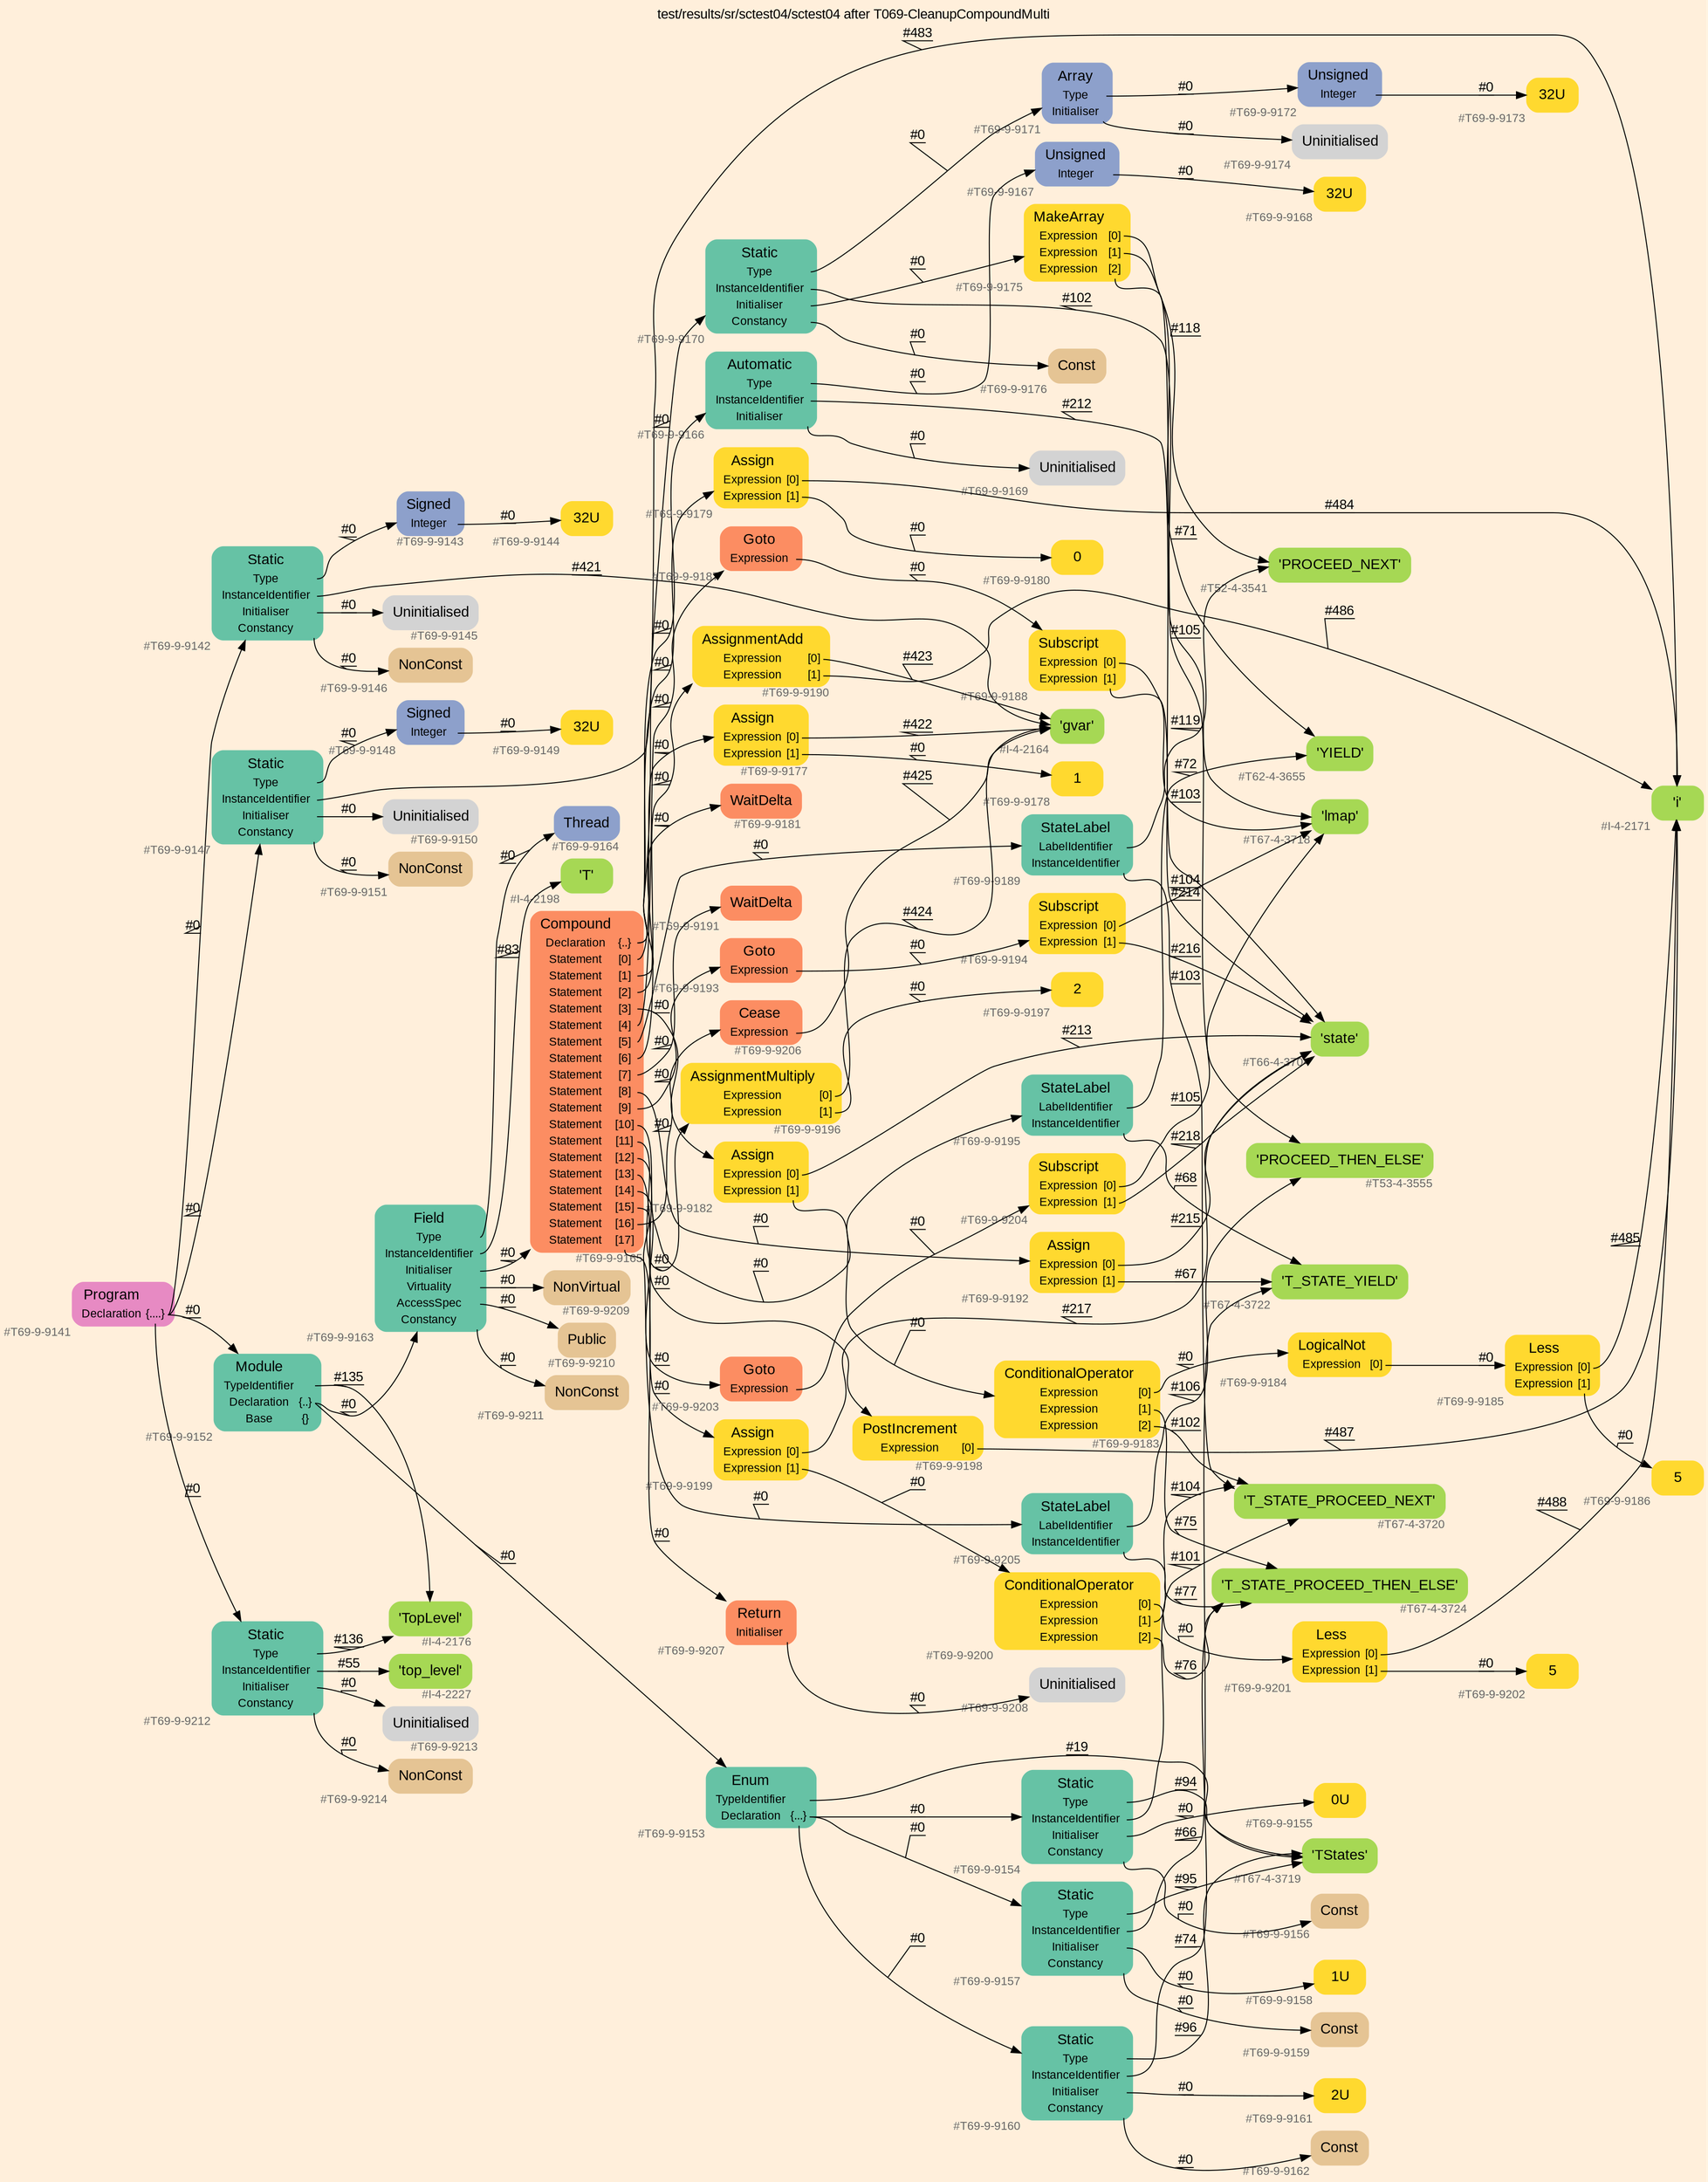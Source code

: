 digraph "test/results/sr/sctest04/sctest04 after T069-CleanupCompoundMulti" {
label = "test/results/sr/sctest04/sctest04 after T069-CleanupCompoundMulti"
labelloc = t
graph [
    rankdir = "LR"
    ranksep = 0.3
    bgcolor = antiquewhite1
    color = black
    fontcolor = black
    fontname = "Arial"
];
node [
    fontname = "Arial"
];
edge [
    fontname = "Arial"
];

// -------------------- node figure --------------------
// -------- block #T69-9-9141 ----------
"#T69-9-9141" [
    fillcolor = "/set28/4"
    xlabel = "#T69-9-9141"
    fontsize = "12"
    fontcolor = grey40
    shape = "plaintext"
    label = <<TABLE BORDER="0" CELLBORDER="0" CELLSPACING="0">
     <TR><TD><FONT COLOR="black" POINT-SIZE="15">Program</FONT></TD></TR>
     <TR><TD><FONT COLOR="black" POINT-SIZE="12">Declaration</FONT></TD><TD PORT="port0"><FONT COLOR="black" POINT-SIZE="12">{....}</FONT></TD></TR>
    </TABLE>>
    style = "rounded,filled"
];

// -------- block #T69-9-9142 ----------
"#T69-9-9142" [
    fillcolor = "/set28/1"
    xlabel = "#T69-9-9142"
    fontsize = "12"
    fontcolor = grey40
    shape = "plaintext"
    label = <<TABLE BORDER="0" CELLBORDER="0" CELLSPACING="0">
     <TR><TD><FONT COLOR="black" POINT-SIZE="15">Static</FONT></TD></TR>
     <TR><TD><FONT COLOR="black" POINT-SIZE="12">Type</FONT></TD><TD PORT="port0"></TD></TR>
     <TR><TD><FONT COLOR="black" POINT-SIZE="12">InstanceIdentifier</FONT></TD><TD PORT="port1"></TD></TR>
     <TR><TD><FONT COLOR="black" POINT-SIZE="12">Initialiser</FONT></TD><TD PORT="port2"></TD></TR>
     <TR><TD><FONT COLOR="black" POINT-SIZE="12">Constancy</FONT></TD><TD PORT="port3"></TD></TR>
    </TABLE>>
    style = "rounded,filled"
];

// -------- block #T69-9-9143 ----------
"#T69-9-9143" [
    fillcolor = "/set28/3"
    xlabel = "#T69-9-9143"
    fontsize = "12"
    fontcolor = grey40
    shape = "plaintext"
    label = <<TABLE BORDER="0" CELLBORDER="0" CELLSPACING="0">
     <TR><TD><FONT COLOR="black" POINT-SIZE="15">Signed</FONT></TD></TR>
     <TR><TD><FONT COLOR="black" POINT-SIZE="12">Integer</FONT></TD><TD PORT="port0"></TD></TR>
    </TABLE>>
    style = "rounded,filled"
];

// -------- block #T69-9-9144 ----------
"#T69-9-9144" [
    fillcolor = "/set28/6"
    xlabel = "#T69-9-9144"
    fontsize = "12"
    fontcolor = grey40
    shape = "plaintext"
    label = <<TABLE BORDER="0" CELLBORDER="0" CELLSPACING="0">
     <TR><TD><FONT COLOR="black" POINT-SIZE="15">32U</FONT></TD></TR>
    </TABLE>>
    style = "rounded,filled"
];

// -------- block #I-4-2164 ----------
"#I-4-2164" [
    fillcolor = "/set28/5"
    xlabel = "#I-4-2164"
    fontsize = "12"
    fontcolor = grey40
    shape = "plaintext"
    label = <<TABLE BORDER="0" CELLBORDER="0" CELLSPACING="0">
     <TR><TD><FONT COLOR="black" POINT-SIZE="15">'gvar'</FONT></TD></TR>
    </TABLE>>
    style = "rounded,filled"
];

// -------- block #T69-9-9145 ----------
"#T69-9-9145" [
    xlabel = "#T69-9-9145"
    fontsize = "12"
    fontcolor = grey40
    shape = "plaintext"
    label = <<TABLE BORDER="0" CELLBORDER="0" CELLSPACING="0">
     <TR><TD><FONT COLOR="black" POINT-SIZE="15">Uninitialised</FONT></TD></TR>
    </TABLE>>
    style = "rounded,filled"
];

// -------- block #T69-9-9146 ----------
"#T69-9-9146" [
    fillcolor = "/set28/7"
    xlabel = "#T69-9-9146"
    fontsize = "12"
    fontcolor = grey40
    shape = "plaintext"
    label = <<TABLE BORDER="0" CELLBORDER="0" CELLSPACING="0">
     <TR><TD><FONT COLOR="black" POINT-SIZE="15">NonConst</FONT></TD></TR>
    </TABLE>>
    style = "rounded,filled"
];

// -------- block #T69-9-9147 ----------
"#T69-9-9147" [
    fillcolor = "/set28/1"
    xlabel = "#T69-9-9147"
    fontsize = "12"
    fontcolor = grey40
    shape = "plaintext"
    label = <<TABLE BORDER="0" CELLBORDER="0" CELLSPACING="0">
     <TR><TD><FONT COLOR="black" POINT-SIZE="15">Static</FONT></TD></TR>
     <TR><TD><FONT COLOR="black" POINT-SIZE="12">Type</FONT></TD><TD PORT="port0"></TD></TR>
     <TR><TD><FONT COLOR="black" POINT-SIZE="12">InstanceIdentifier</FONT></TD><TD PORT="port1"></TD></TR>
     <TR><TD><FONT COLOR="black" POINT-SIZE="12">Initialiser</FONT></TD><TD PORT="port2"></TD></TR>
     <TR><TD><FONT COLOR="black" POINT-SIZE="12">Constancy</FONT></TD><TD PORT="port3"></TD></TR>
    </TABLE>>
    style = "rounded,filled"
];

// -------- block #T69-9-9148 ----------
"#T69-9-9148" [
    fillcolor = "/set28/3"
    xlabel = "#T69-9-9148"
    fontsize = "12"
    fontcolor = grey40
    shape = "plaintext"
    label = <<TABLE BORDER="0" CELLBORDER="0" CELLSPACING="0">
     <TR><TD><FONT COLOR="black" POINT-SIZE="15">Signed</FONT></TD></TR>
     <TR><TD><FONT COLOR="black" POINT-SIZE="12">Integer</FONT></TD><TD PORT="port0"></TD></TR>
    </TABLE>>
    style = "rounded,filled"
];

// -------- block #T69-9-9149 ----------
"#T69-9-9149" [
    fillcolor = "/set28/6"
    xlabel = "#T69-9-9149"
    fontsize = "12"
    fontcolor = grey40
    shape = "plaintext"
    label = <<TABLE BORDER="0" CELLBORDER="0" CELLSPACING="0">
     <TR><TD><FONT COLOR="black" POINT-SIZE="15">32U</FONT></TD></TR>
    </TABLE>>
    style = "rounded,filled"
];

// -------- block #I-4-2171 ----------
"#I-4-2171" [
    fillcolor = "/set28/5"
    xlabel = "#I-4-2171"
    fontsize = "12"
    fontcolor = grey40
    shape = "plaintext"
    label = <<TABLE BORDER="0" CELLBORDER="0" CELLSPACING="0">
     <TR><TD><FONT COLOR="black" POINT-SIZE="15">'i'</FONT></TD></TR>
    </TABLE>>
    style = "rounded,filled"
];

// -------- block #T69-9-9150 ----------
"#T69-9-9150" [
    xlabel = "#T69-9-9150"
    fontsize = "12"
    fontcolor = grey40
    shape = "plaintext"
    label = <<TABLE BORDER="0" CELLBORDER="0" CELLSPACING="0">
     <TR><TD><FONT COLOR="black" POINT-SIZE="15">Uninitialised</FONT></TD></TR>
    </TABLE>>
    style = "rounded,filled"
];

// -------- block #T69-9-9151 ----------
"#T69-9-9151" [
    fillcolor = "/set28/7"
    xlabel = "#T69-9-9151"
    fontsize = "12"
    fontcolor = grey40
    shape = "plaintext"
    label = <<TABLE BORDER="0" CELLBORDER="0" CELLSPACING="0">
     <TR><TD><FONT COLOR="black" POINT-SIZE="15">NonConst</FONT></TD></TR>
    </TABLE>>
    style = "rounded,filled"
];

// -------- block #T69-9-9152 ----------
"#T69-9-9152" [
    fillcolor = "/set28/1"
    xlabel = "#T69-9-9152"
    fontsize = "12"
    fontcolor = grey40
    shape = "plaintext"
    label = <<TABLE BORDER="0" CELLBORDER="0" CELLSPACING="0">
     <TR><TD><FONT COLOR="black" POINT-SIZE="15">Module</FONT></TD></TR>
     <TR><TD><FONT COLOR="black" POINT-SIZE="12">TypeIdentifier</FONT></TD><TD PORT="port0"></TD></TR>
     <TR><TD><FONT COLOR="black" POINT-SIZE="12">Declaration</FONT></TD><TD PORT="port1"><FONT COLOR="black" POINT-SIZE="12">{..}</FONT></TD></TR>
     <TR><TD><FONT COLOR="black" POINT-SIZE="12">Base</FONT></TD><TD PORT="port2"><FONT COLOR="black" POINT-SIZE="12">{}</FONT></TD></TR>
    </TABLE>>
    style = "rounded,filled"
];

// -------- block #I-4-2176 ----------
"#I-4-2176" [
    fillcolor = "/set28/5"
    xlabel = "#I-4-2176"
    fontsize = "12"
    fontcolor = grey40
    shape = "plaintext"
    label = <<TABLE BORDER="0" CELLBORDER="0" CELLSPACING="0">
     <TR><TD><FONT COLOR="black" POINT-SIZE="15">'TopLevel'</FONT></TD></TR>
    </TABLE>>
    style = "rounded,filled"
];

// -------- block #T69-9-9153 ----------
"#T69-9-9153" [
    fillcolor = "/set28/1"
    xlabel = "#T69-9-9153"
    fontsize = "12"
    fontcolor = grey40
    shape = "plaintext"
    label = <<TABLE BORDER="0" CELLBORDER="0" CELLSPACING="0">
     <TR><TD><FONT COLOR="black" POINT-SIZE="15">Enum</FONT></TD></TR>
     <TR><TD><FONT COLOR="black" POINT-SIZE="12">TypeIdentifier</FONT></TD><TD PORT="port0"></TD></TR>
     <TR><TD><FONT COLOR="black" POINT-SIZE="12">Declaration</FONT></TD><TD PORT="port1"><FONT COLOR="black" POINT-SIZE="12">{...}</FONT></TD></TR>
    </TABLE>>
    style = "rounded,filled"
];

// -------- block #T67-4-3719 ----------
"#T67-4-3719" [
    fillcolor = "/set28/5"
    xlabel = "#T67-4-3719"
    fontsize = "12"
    fontcolor = grey40
    shape = "plaintext"
    label = <<TABLE BORDER="0" CELLBORDER="0" CELLSPACING="0">
     <TR><TD><FONT COLOR="black" POINT-SIZE="15">'TStates'</FONT></TD></TR>
    </TABLE>>
    style = "rounded,filled"
];

// -------- block #T69-9-9154 ----------
"#T69-9-9154" [
    fillcolor = "/set28/1"
    xlabel = "#T69-9-9154"
    fontsize = "12"
    fontcolor = grey40
    shape = "plaintext"
    label = <<TABLE BORDER="0" CELLBORDER="0" CELLSPACING="0">
     <TR><TD><FONT COLOR="black" POINT-SIZE="15">Static</FONT></TD></TR>
     <TR><TD><FONT COLOR="black" POINT-SIZE="12">Type</FONT></TD><TD PORT="port0"></TD></TR>
     <TR><TD><FONT COLOR="black" POINT-SIZE="12">InstanceIdentifier</FONT></TD><TD PORT="port1"></TD></TR>
     <TR><TD><FONT COLOR="black" POINT-SIZE="12">Initialiser</FONT></TD><TD PORT="port2"></TD></TR>
     <TR><TD><FONT COLOR="black" POINT-SIZE="12">Constancy</FONT></TD><TD PORT="port3"></TD></TR>
    </TABLE>>
    style = "rounded,filled"
];

// -------- block #T67-4-3720 ----------
"#T67-4-3720" [
    fillcolor = "/set28/5"
    xlabel = "#T67-4-3720"
    fontsize = "12"
    fontcolor = grey40
    shape = "plaintext"
    label = <<TABLE BORDER="0" CELLBORDER="0" CELLSPACING="0">
     <TR><TD><FONT COLOR="black" POINT-SIZE="15">'T_STATE_PROCEED_NEXT'</FONT></TD></TR>
    </TABLE>>
    style = "rounded,filled"
];

// -------- block #T69-9-9155 ----------
"#T69-9-9155" [
    fillcolor = "/set28/6"
    xlabel = "#T69-9-9155"
    fontsize = "12"
    fontcolor = grey40
    shape = "plaintext"
    label = <<TABLE BORDER="0" CELLBORDER="0" CELLSPACING="0">
     <TR><TD><FONT COLOR="black" POINT-SIZE="15">0U</FONT></TD></TR>
    </TABLE>>
    style = "rounded,filled"
];

// -------- block #T69-9-9156 ----------
"#T69-9-9156" [
    fillcolor = "/set28/7"
    xlabel = "#T69-9-9156"
    fontsize = "12"
    fontcolor = grey40
    shape = "plaintext"
    label = <<TABLE BORDER="0" CELLBORDER="0" CELLSPACING="0">
     <TR><TD><FONT COLOR="black" POINT-SIZE="15">Const</FONT></TD></TR>
    </TABLE>>
    style = "rounded,filled"
];

// -------- block #T69-9-9157 ----------
"#T69-9-9157" [
    fillcolor = "/set28/1"
    xlabel = "#T69-9-9157"
    fontsize = "12"
    fontcolor = grey40
    shape = "plaintext"
    label = <<TABLE BORDER="0" CELLBORDER="0" CELLSPACING="0">
     <TR><TD><FONT COLOR="black" POINT-SIZE="15">Static</FONT></TD></TR>
     <TR><TD><FONT COLOR="black" POINT-SIZE="12">Type</FONT></TD><TD PORT="port0"></TD></TR>
     <TR><TD><FONT COLOR="black" POINT-SIZE="12">InstanceIdentifier</FONT></TD><TD PORT="port1"></TD></TR>
     <TR><TD><FONT COLOR="black" POINT-SIZE="12">Initialiser</FONT></TD><TD PORT="port2"></TD></TR>
     <TR><TD><FONT COLOR="black" POINT-SIZE="12">Constancy</FONT></TD><TD PORT="port3"></TD></TR>
    </TABLE>>
    style = "rounded,filled"
];

// -------- block #T67-4-3722 ----------
"#T67-4-3722" [
    fillcolor = "/set28/5"
    xlabel = "#T67-4-3722"
    fontsize = "12"
    fontcolor = grey40
    shape = "plaintext"
    label = <<TABLE BORDER="0" CELLBORDER="0" CELLSPACING="0">
     <TR><TD><FONT COLOR="black" POINT-SIZE="15">'T_STATE_YIELD'</FONT></TD></TR>
    </TABLE>>
    style = "rounded,filled"
];

// -------- block #T69-9-9158 ----------
"#T69-9-9158" [
    fillcolor = "/set28/6"
    xlabel = "#T69-9-9158"
    fontsize = "12"
    fontcolor = grey40
    shape = "plaintext"
    label = <<TABLE BORDER="0" CELLBORDER="0" CELLSPACING="0">
     <TR><TD><FONT COLOR="black" POINT-SIZE="15">1U</FONT></TD></TR>
    </TABLE>>
    style = "rounded,filled"
];

// -------- block #T69-9-9159 ----------
"#T69-9-9159" [
    fillcolor = "/set28/7"
    xlabel = "#T69-9-9159"
    fontsize = "12"
    fontcolor = grey40
    shape = "plaintext"
    label = <<TABLE BORDER="0" CELLBORDER="0" CELLSPACING="0">
     <TR><TD><FONT COLOR="black" POINT-SIZE="15">Const</FONT></TD></TR>
    </TABLE>>
    style = "rounded,filled"
];

// -------- block #T69-9-9160 ----------
"#T69-9-9160" [
    fillcolor = "/set28/1"
    xlabel = "#T69-9-9160"
    fontsize = "12"
    fontcolor = grey40
    shape = "plaintext"
    label = <<TABLE BORDER="0" CELLBORDER="0" CELLSPACING="0">
     <TR><TD><FONT COLOR="black" POINT-SIZE="15">Static</FONT></TD></TR>
     <TR><TD><FONT COLOR="black" POINT-SIZE="12">Type</FONT></TD><TD PORT="port0"></TD></TR>
     <TR><TD><FONT COLOR="black" POINT-SIZE="12">InstanceIdentifier</FONT></TD><TD PORT="port1"></TD></TR>
     <TR><TD><FONT COLOR="black" POINT-SIZE="12">Initialiser</FONT></TD><TD PORT="port2"></TD></TR>
     <TR><TD><FONT COLOR="black" POINT-SIZE="12">Constancy</FONT></TD><TD PORT="port3"></TD></TR>
    </TABLE>>
    style = "rounded,filled"
];

// -------- block #T67-4-3724 ----------
"#T67-4-3724" [
    fillcolor = "/set28/5"
    xlabel = "#T67-4-3724"
    fontsize = "12"
    fontcolor = grey40
    shape = "plaintext"
    label = <<TABLE BORDER="0" CELLBORDER="0" CELLSPACING="0">
     <TR><TD><FONT COLOR="black" POINT-SIZE="15">'T_STATE_PROCEED_THEN_ELSE'</FONT></TD></TR>
    </TABLE>>
    style = "rounded,filled"
];

// -------- block #T69-9-9161 ----------
"#T69-9-9161" [
    fillcolor = "/set28/6"
    xlabel = "#T69-9-9161"
    fontsize = "12"
    fontcolor = grey40
    shape = "plaintext"
    label = <<TABLE BORDER="0" CELLBORDER="0" CELLSPACING="0">
     <TR><TD><FONT COLOR="black" POINT-SIZE="15">2U</FONT></TD></TR>
    </TABLE>>
    style = "rounded,filled"
];

// -------- block #T69-9-9162 ----------
"#T69-9-9162" [
    fillcolor = "/set28/7"
    xlabel = "#T69-9-9162"
    fontsize = "12"
    fontcolor = grey40
    shape = "plaintext"
    label = <<TABLE BORDER="0" CELLBORDER="0" CELLSPACING="0">
     <TR><TD><FONT COLOR="black" POINT-SIZE="15">Const</FONT></TD></TR>
    </TABLE>>
    style = "rounded,filled"
];

// -------- block #T69-9-9163 ----------
"#T69-9-9163" [
    fillcolor = "/set28/1"
    xlabel = "#T69-9-9163"
    fontsize = "12"
    fontcolor = grey40
    shape = "plaintext"
    label = <<TABLE BORDER="0" CELLBORDER="0" CELLSPACING="0">
     <TR><TD><FONT COLOR="black" POINT-SIZE="15">Field</FONT></TD></TR>
     <TR><TD><FONT COLOR="black" POINT-SIZE="12">Type</FONT></TD><TD PORT="port0"></TD></TR>
     <TR><TD><FONT COLOR="black" POINT-SIZE="12">InstanceIdentifier</FONT></TD><TD PORT="port1"></TD></TR>
     <TR><TD><FONT COLOR="black" POINT-SIZE="12">Initialiser</FONT></TD><TD PORT="port2"></TD></TR>
     <TR><TD><FONT COLOR="black" POINT-SIZE="12">Virtuality</FONT></TD><TD PORT="port3"></TD></TR>
     <TR><TD><FONT COLOR="black" POINT-SIZE="12">AccessSpec</FONT></TD><TD PORT="port4"></TD></TR>
     <TR><TD><FONT COLOR="black" POINT-SIZE="12">Constancy</FONT></TD><TD PORT="port5"></TD></TR>
    </TABLE>>
    style = "rounded,filled"
];

// -------- block #T69-9-9164 ----------
"#T69-9-9164" [
    fillcolor = "/set28/3"
    xlabel = "#T69-9-9164"
    fontsize = "12"
    fontcolor = grey40
    shape = "plaintext"
    label = <<TABLE BORDER="0" CELLBORDER="0" CELLSPACING="0">
     <TR><TD><FONT COLOR="black" POINT-SIZE="15">Thread</FONT></TD></TR>
    </TABLE>>
    style = "rounded,filled"
];

// -------- block #I-4-2198 ----------
"#I-4-2198" [
    fillcolor = "/set28/5"
    xlabel = "#I-4-2198"
    fontsize = "12"
    fontcolor = grey40
    shape = "plaintext"
    label = <<TABLE BORDER="0" CELLBORDER="0" CELLSPACING="0">
     <TR><TD><FONT COLOR="black" POINT-SIZE="15">'T'</FONT></TD></TR>
    </TABLE>>
    style = "rounded,filled"
];

// -------- block #T69-9-9165 ----------
"#T69-9-9165" [
    fillcolor = "/set28/2"
    xlabel = "#T69-9-9165"
    fontsize = "12"
    fontcolor = grey40
    shape = "plaintext"
    label = <<TABLE BORDER="0" CELLBORDER="0" CELLSPACING="0">
     <TR><TD><FONT COLOR="black" POINT-SIZE="15">Compound</FONT></TD></TR>
     <TR><TD><FONT COLOR="black" POINT-SIZE="12">Declaration</FONT></TD><TD PORT="port0"><FONT COLOR="black" POINT-SIZE="12">{..}</FONT></TD></TR>
     <TR><TD><FONT COLOR="black" POINT-SIZE="12">Statement</FONT></TD><TD PORT="port1"><FONT COLOR="black" POINT-SIZE="12">[0]</FONT></TD></TR>
     <TR><TD><FONT COLOR="black" POINT-SIZE="12">Statement</FONT></TD><TD PORT="port2"><FONT COLOR="black" POINT-SIZE="12">[1]</FONT></TD></TR>
     <TR><TD><FONT COLOR="black" POINT-SIZE="12">Statement</FONT></TD><TD PORT="port3"><FONT COLOR="black" POINT-SIZE="12">[2]</FONT></TD></TR>
     <TR><TD><FONT COLOR="black" POINT-SIZE="12">Statement</FONT></TD><TD PORT="port4"><FONT COLOR="black" POINT-SIZE="12">[3]</FONT></TD></TR>
     <TR><TD><FONT COLOR="black" POINT-SIZE="12">Statement</FONT></TD><TD PORT="port5"><FONT COLOR="black" POINT-SIZE="12">[4]</FONT></TD></TR>
     <TR><TD><FONT COLOR="black" POINT-SIZE="12">Statement</FONT></TD><TD PORT="port6"><FONT COLOR="black" POINT-SIZE="12">[5]</FONT></TD></TR>
     <TR><TD><FONT COLOR="black" POINT-SIZE="12">Statement</FONT></TD><TD PORT="port7"><FONT COLOR="black" POINT-SIZE="12">[6]</FONT></TD></TR>
     <TR><TD><FONT COLOR="black" POINT-SIZE="12">Statement</FONT></TD><TD PORT="port8"><FONT COLOR="black" POINT-SIZE="12">[7]</FONT></TD></TR>
     <TR><TD><FONT COLOR="black" POINT-SIZE="12">Statement</FONT></TD><TD PORT="port9"><FONT COLOR="black" POINT-SIZE="12">[8]</FONT></TD></TR>
     <TR><TD><FONT COLOR="black" POINT-SIZE="12">Statement</FONT></TD><TD PORT="port10"><FONT COLOR="black" POINT-SIZE="12">[9]</FONT></TD></TR>
     <TR><TD><FONT COLOR="black" POINT-SIZE="12">Statement</FONT></TD><TD PORT="port11"><FONT COLOR="black" POINT-SIZE="12">[10]</FONT></TD></TR>
     <TR><TD><FONT COLOR="black" POINT-SIZE="12">Statement</FONT></TD><TD PORT="port12"><FONT COLOR="black" POINT-SIZE="12">[11]</FONT></TD></TR>
     <TR><TD><FONT COLOR="black" POINT-SIZE="12">Statement</FONT></TD><TD PORT="port13"><FONT COLOR="black" POINT-SIZE="12">[12]</FONT></TD></TR>
     <TR><TD><FONT COLOR="black" POINT-SIZE="12">Statement</FONT></TD><TD PORT="port14"><FONT COLOR="black" POINT-SIZE="12">[13]</FONT></TD></TR>
     <TR><TD><FONT COLOR="black" POINT-SIZE="12">Statement</FONT></TD><TD PORT="port15"><FONT COLOR="black" POINT-SIZE="12">[14]</FONT></TD></TR>
     <TR><TD><FONT COLOR="black" POINT-SIZE="12">Statement</FONT></TD><TD PORT="port16"><FONT COLOR="black" POINT-SIZE="12">[15]</FONT></TD></TR>
     <TR><TD><FONT COLOR="black" POINT-SIZE="12">Statement</FONT></TD><TD PORT="port17"><FONT COLOR="black" POINT-SIZE="12">[16]</FONT></TD></TR>
     <TR><TD><FONT COLOR="black" POINT-SIZE="12">Statement</FONT></TD><TD PORT="port18"><FONT COLOR="black" POINT-SIZE="12">[17]</FONT></TD></TR>
    </TABLE>>
    style = "rounded,filled"
];

// -------- block #T69-9-9166 ----------
"#T69-9-9166" [
    fillcolor = "/set28/1"
    xlabel = "#T69-9-9166"
    fontsize = "12"
    fontcolor = grey40
    shape = "plaintext"
    label = <<TABLE BORDER="0" CELLBORDER="0" CELLSPACING="0">
     <TR><TD><FONT COLOR="black" POINT-SIZE="15">Automatic</FONT></TD></TR>
     <TR><TD><FONT COLOR="black" POINT-SIZE="12">Type</FONT></TD><TD PORT="port0"></TD></TR>
     <TR><TD><FONT COLOR="black" POINT-SIZE="12">InstanceIdentifier</FONT></TD><TD PORT="port1"></TD></TR>
     <TR><TD><FONT COLOR="black" POINT-SIZE="12">Initialiser</FONT></TD><TD PORT="port2"></TD></TR>
    </TABLE>>
    style = "rounded,filled"
];

// -------- block #T69-9-9167 ----------
"#T69-9-9167" [
    fillcolor = "/set28/3"
    xlabel = "#T69-9-9167"
    fontsize = "12"
    fontcolor = grey40
    shape = "plaintext"
    label = <<TABLE BORDER="0" CELLBORDER="0" CELLSPACING="0">
     <TR><TD><FONT COLOR="black" POINT-SIZE="15">Unsigned</FONT></TD></TR>
     <TR><TD><FONT COLOR="black" POINT-SIZE="12">Integer</FONT></TD><TD PORT="port0"></TD></TR>
    </TABLE>>
    style = "rounded,filled"
];

// -------- block #T69-9-9168 ----------
"#T69-9-9168" [
    fillcolor = "/set28/6"
    xlabel = "#T69-9-9168"
    fontsize = "12"
    fontcolor = grey40
    shape = "plaintext"
    label = <<TABLE BORDER="0" CELLBORDER="0" CELLSPACING="0">
     <TR><TD><FONT COLOR="black" POINT-SIZE="15">32U</FONT></TD></TR>
    </TABLE>>
    style = "rounded,filled"
];

// -------- block #T66-4-3704 ----------
"#T66-4-3704" [
    fillcolor = "/set28/5"
    xlabel = "#T66-4-3704"
    fontsize = "12"
    fontcolor = grey40
    shape = "plaintext"
    label = <<TABLE BORDER="0" CELLBORDER="0" CELLSPACING="0">
     <TR><TD><FONT COLOR="black" POINT-SIZE="15">'state'</FONT></TD></TR>
    </TABLE>>
    style = "rounded,filled"
];

// -------- block #T69-9-9169 ----------
"#T69-9-9169" [
    xlabel = "#T69-9-9169"
    fontsize = "12"
    fontcolor = grey40
    shape = "plaintext"
    label = <<TABLE BORDER="0" CELLBORDER="0" CELLSPACING="0">
     <TR><TD><FONT COLOR="black" POINT-SIZE="15">Uninitialised</FONT></TD></TR>
    </TABLE>>
    style = "rounded,filled"
];

// -------- block #T69-9-9170 ----------
"#T69-9-9170" [
    fillcolor = "/set28/1"
    xlabel = "#T69-9-9170"
    fontsize = "12"
    fontcolor = grey40
    shape = "plaintext"
    label = <<TABLE BORDER="0" CELLBORDER="0" CELLSPACING="0">
     <TR><TD><FONT COLOR="black" POINT-SIZE="15">Static</FONT></TD></TR>
     <TR><TD><FONT COLOR="black" POINT-SIZE="12">Type</FONT></TD><TD PORT="port0"></TD></TR>
     <TR><TD><FONT COLOR="black" POINT-SIZE="12">InstanceIdentifier</FONT></TD><TD PORT="port1"></TD></TR>
     <TR><TD><FONT COLOR="black" POINT-SIZE="12">Initialiser</FONT></TD><TD PORT="port2"></TD></TR>
     <TR><TD><FONT COLOR="black" POINT-SIZE="12">Constancy</FONT></TD><TD PORT="port3"></TD></TR>
    </TABLE>>
    style = "rounded,filled"
];

// -------- block #T69-9-9171 ----------
"#T69-9-9171" [
    fillcolor = "/set28/3"
    xlabel = "#T69-9-9171"
    fontsize = "12"
    fontcolor = grey40
    shape = "plaintext"
    label = <<TABLE BORDER="0" CELLBORDER="0" CELLSPACING="0">
     <TR><TD><FONT COLOR="black" POINT-SIZE="15">Array</FONT></TD></TR>
     <TR><TD><FONT COLOR="black" POINT-SIZE="12">Type</FONT></TD><TD PORT="port0"></TD></TR>
     <TR><TD><FONT COLOR="black" POINT-SIZE="12">Initialiser</FONT></TD><TD PORT="port1"></TD></TR>
    </TABLE>>
    style = "rounded,filled"
];

// -------- block #T69-9-9172 ----------
"#T69-9-9172" [
    fillcolor = "/set28/3"
    xlabel = "#T69-9-9172"
    fontsize = "12"
    fontcolor = grey40
    shape = "plaintext"
    label = <<TABLE BORDER="0" CELLBORDER="0" CELLSPACING="0">
     <TR><TD><FONT COLOR="black" POINT-SIZE="15">Unsigned</FONT></TD></TR>
     <TR><TD><FONT COLOR="black" POINT-SIZE="12">Integer</FONT></TD><TD PORT="port0"></TD></TR>
    </TABLE>>
    style = "rounded,filled"
];

// -------- block #T69-9-9173 ----------
"#T69-9-9173" [
    fillcolor = "/set28/6"
    xlabel = "#T69-9-9173"
    fontsize = "12"
    fontcolor = grey40
    shape = "plaintext"
    label = <<TABLE BORDER="0" CELLBORDER="0" CELLSPACING="0">
     <TR><TD><FONT COLOR="black" POINT-SIZE="15">32U</FONT></TD></TR>
    </TABLE>>
    style = "rounded,filled"
];

// -------- block #T69-9-9174 ----------
"#T69-9-9174" [
    xlabel = "#T69-9-9174"
    fontsize = "12"
    fontcolor = grey40
    shape = "plaintext"
    label = <<TABLE BORDER="0" CELLBORDER="0" CELLSPACING="0">
     <TR><TD><FONT COLOR="black" POINT-SIZE="15">Uninitialised</FONT></TD></TR>
    </TABLE>>
    style = "rounded,filled"
];

// -------- block #T67-4-3718 ----------
"#T67-4-3718" [
    fillcolor = "/set28/5"
    xlabel = "#T67-4-3718"
    fontsize = "12"
    fontcolor = grey40
    shape = "plaintext"
    label = <<TABLE BORDER="0" CELLBORDER="0" CELLSPACING="0">
     <TR><TD><FONT COLOR="black" POINT-SIZE="15">'lmap'</FONT></TD></TR>
    </TABLE>>
    style = "rounded,filled"
];

// -------- block #T69-9-9175 ----------
"#T69-9-9175" [
    fillcolor = "/set28/6"
    xlabel = "#T69-9-9175"
    fontsize = "12"
    fontcolor = grey40
    shape = "plaintext"
    label = <<TABLE BORDER="0" CELLBORDER="0" CELLSPACING="0">
     <TR><TD><FONT COLOR="black" POINT-SIZE="15">MakeArray</FONT></TD></TR>
     <TR><TD><FONT COLOR="black" POINT-SIZE="12">Expression</FONT></TD><TD PORT="port0"><FONT COLOR="black" POINT-SIZE="12">[0]</FONT></TD></TR>
     <TR><TD><FONT COLOR="black" POINT-SIZE="12">Expression</FONT></TD><TD PORT="port1"><FONT COLOR="black" POINT-SIZE="12">[1]</FONT></TD></TR>
     <TR><TD><FONT COLOR="black" POINT-SIZE="12">Expression</FONT></TD><TD PORT="port2"><FONT COLOR="black" POINT-SIZE="12">[2]</FONT></TD></TR>
    </TABLE>>
    style = "rounded,filled"
];

// -------- block #T52-4-3541 ----------
"#T52-4-3541" [
    fillcolor = "/set28/5"
    xlabel = "#T52-4-3541"
    fontsize = "12"
    fontcolor = grey40
    shape = "plaintext"
    label = <<TABLE BORDER="0" CELLBORDER="0" CELLSPACING="0">
     <TR><TD><FONT COLOR="black" POINT-SIZE="15">'PROCEED_NEXT'</FONT></TD></TR>
    </TABLE>>
    style = "rounded,filled"
];

// -------- block #T62-4-3655 ----------
"#T62-4-3655" [
    fillcolor = "/set28/5"
    xlabel = "#T62-4-3655"
    fontsize = "12"
    fontcolor = grey40
    shape = "plaintext"
    label = <<TABLE BORDER="0" CELLBORDER="0" CELLSPACING="0">
     <TR><TD><FONT COLOR="black" POINT-SIZE="15">'YIELD'</FONT></TD></TR>
    </TABLE>>
    style = "rounded,filled"
];

// -------- block #T53-4-3555 ----------
"#T53-4-3555" [
    fillcolor = "/set28/5"
    xlabel = "#T53-4-3555"
    fontsize = "12"
    fontcolor = grey40
    shape = "plaintext"
    label = <<TABLE BORDER="0" CELLBORDER="0" CELLSPACING="0">
     <TR><TD><FONT COLOR="black" POINT-SIZE="15">'PROCEED_THEN_ELSE'</FONT></TD></TR>
    </TABLE>>
    style = "rounded,filled"
];

// -------- block #T69-9-9176 ----------
"#T69-9-9176" [
    fillcolor = "/set28/7"
    xlabel = "#T69-9-9176"
    fontsize = "12"
    fontcolor = grey40
    shape = "plaintext"
    label = <<TABLE BORDER="0" CELLBORDER="0" CELLSPACING="0">
     <TR><TD><FONT COLOR="black" POINT-SIZE="15">Const</FONT></TD></TR>
    </TABLE>>
    style = "rounded,filled"
];

// -------- block #T69-9-9177 ----------
"#T69-9-9177" [
    fillcolor = "/set28/6"
    xlabel = "#T69-9-9177"
    fontsize = "12"
    fontcolor = grey40
    shape = "plaintext"
    label = <<TABLE BORDER="0" CELLBORDER="0" CELLSPACING="0">
     <TR><TD><FONT COLOR="black" POINT-SIZE="15">Assign</FONT></TD></TR>
     <TR><TD><FONT COLOR="black" POINT-SIZE="12">Expression</FONT></TD><TD PORT="port0"><FONT COLOR="black" POINT-SIZE="12">[0]</FONT></TD></TR>
     <TR><TD><FONT COLOR="black" POINT-SIZE="12">Expression</FONT></TD><TD PORT="port1"><FONT COLOR="black" POINT-SIZE="12">[1]</FONT></TD></TR>
    </TABLE>>
    style = "rounded,filled"
];

// -------- block #T69-9-9178 ----------
"#T69-9-9178" [
    fillcolor = "/set28/6"
    xlabel = "#T69-9-9178"
    fontsize = "12"
    fontcolor = grey40
    shape = "plaintext"
    label = <<TABLE BORDER="0" CELLBORDER="0" CELLSPACING="0">
     <TR><TD><FONT COLOR="black" POINT-SIZE="15">1</FONT></TD></TR>
    </TABLE>>
    style = "rounded,filled"
];

// -------- block #T69-9-9179 ----------
"#T69-9-9179" [
    fillcolor = "/set28/6"
    xlabel = "#T69-9-9179"
    fontsize = "12"
    fontcolor = grey40
    shape = "plaintext"
    label = <<TABLE BORDER="0" CELLBORDER="0" CELLSPACING="0">
     <TR><TD><FONT COLOR="black" POINT-SIZE="15">Assign</FONT></TD></TR>
     <TR><TD><FONT COLOR="black" POINT-SIZE="12">Expression</FONT></TD><TD PORT="port0"><FONT COLOR="black" POINT-SIZE="12">[0]</FONT></TD></TR>
     <TR><TD><FONT COLOR="black" POINT-SIZE="12">Expression</FONT></TD><TD PORT="port1"><FONT COLOR="black" POINT-SIZE="12">[1]</FONT></TD></TR>
    </TABLE>>
    style = "rounded,filled"
];

// -------- block #T69-9-9180 ----------
"#T69-9-9180" [
    fillcolor = "/set28/6"
    xlabel = "#T69-9-9180"
    fontsize = "12"
    fontcolor = grey40
    shape = "plaintext"
    label = <<TABLE BORDER="0" CELLBORDER="0" CELLSPACING="0">
     <TR><TD><FONT COLOR="black" POINT-SIZE="15">0</FONT></TD></TR>
    </TABLE>>
    style = "rounded,filled"
];

// -------- block #T69-9-9181 ----------
"#T69-9-9181" [
    fillcolor = "/set28/2"
    xlabel = "#T69-9-9181"
    fontsize = "12"
    fontcolor = grey40
    shape = "plaintext"
    label = <<TABLE BORDER="0" CELLBORDER="0" CELLSPACING="0">
     <TR><TD><FONT COLOR="black" POINT-SIZE="15">WaitDelta</FONT></TD></TR>
    </TABLE>>
    style = "rounded,filled"
];

// -------- block #T69-9-9182 ----------
"#T69-9-9182" [
    fillcolor = "/set28/6"
    xlabel = "#T69-9-9182"
    fontsize = "12"
    fontcolor = grey40
    shape = "plaintext"
    label = <<TABLE BORDER="0" CELLBORDER="0" CELLSPACING="0">
     <TR><TD><FONT COLOR="black" POINT-SIZE="15">Assign</FONT></TD></TR>
     <TR><TD><FONT COLOR="black" POINT-SIZE="12">Expression</FONT></TD><TD PORT="port0"><FONT COLOR="black" POINT-SIZE="12">[0]</FONT></TD></TR>
     <TR><TD><FONT COLOR="black" POINT-SIZE="12">Expression</FONT></TD><TD PORT="port1"><FONT COLOR="black" POINT-SIZE="12">[1]</FONT></TD></TR>
    </TABLE>>
    style = "rounded,filled"
];

// -------- block #T69-9-9183 ----------
"#T69-9-9183" [
    fillcolor = "/set28/6"
    xlabel = "#T69-9-9183"
    fontsize = "12"
    fontcolor = grey40
    shape = "plaintext"
    label = <<TABLE BORDER="0" CELLBORDER="0" CELLSPACING="0">
     <TR><TD><FONT COLOR="black" POINT-SIZE="15">ConditionalOperator</FONT></TD></TR>
     <TR><TD><FONT COLOR="black" POINT-SIZE="12">Expression</FONT></TD><TD PORT="port0"><FONT COLOR="black" POINT-SIZE="12">[0]</FONT></TD></TR>
     <TR><TD><FONT COLOR="black" POINT-SIZE="12">Expression</FONT></TD><TD PORT="port1"><FONT COLOR="black" POINT-SIZE="12">[1]</FONT></TD></TR>
     <TR><TD><FONT COLOR="black" POINT-SIZE="12">Expression</FONT></TD><TD PORT="port2"><FONT COLOR="black" POINT-SIZE="12">[2]</FONT></TD></TR>
    </TABLE>>
    style = "rounded,filled"
];

// -------- block #T69-9-9184 ----------
"#T69-9-9184" [
    fillcolor = "/set28/6"
    xlabel = "#T69-9-9184"
    fontsize = "12"
    fontcolor = grey40
    shape = "plaintext"
    label = <<TABLE BORDER="0" CELLBORDER="0" CELLSPACING="0">
     <TR><TD><FONT COLOR="black" POINT-SIZE="15">LogicalNot</FONT></TD></TR>
     <TR><TD><FONT COLOR="black" POINT-SIZE="12">Expression</FONT></TD><TD PORT="port0"><FONT COLOR="black" POINT-SIZE="12">[0]</FONT></TD></TR>
    </TABLE>>
    style = "rounded,filled"
];

// -------- block #T69-9-9185 ----------
"#T69-9-9185" [
    fillcolor = "/set28/6"
    xlabel = "#T69-9-9185"
    fontsize = "12"
    fontcolor = grey40
    shape = "plaintext"
    label = <<TABLE BORDER="0" CELLBORDER="0" CELLSPACING="0">
     <TR><TD><FONT COLOR="black" POINT-SIZE="15">Less</FONT></TD></TR>
     <TR><TD><FONT COLOR="black" POINT-SIZE="12">Expression</FONT></TD><TD PORT="port0"><FONT COLOR="black" POINT-SIZE="12">[0]</FONT></TD></TR>
     <TR><TD><FONT COLOR="black" POINT-SIZE="12">Expression</FONT></TD><TD PORT="port1"><FONT COLOR="black" POINT-SIZE="12">[1]</FONT></TD></TR>
    </TABLE>>
    style = "rounded,filled"
];

// -------- block #T69-9-9186 ----------
"#T69-9-9186" [
    fillcolor = "/set28/6"
    xlabel = "#T69-9-9186"
    fontsize = "12"
    fontcolor = grey40
    shape = "plaintext"
    label = <<TABLE BORDER="0" CELLBORDER="0" CELLSPACING="0">
     <TR><TD><FONT COLOR="black" POINT-SIZE="15">5</FONT></TD></TR>
    </TABLE>>
    style = "rounded,filled"
];

// -------- block #T69-9-9187 ----------
"#T69-9-9187" [
    fillcolor = "/set28/2"
    xlabel = "#T69-9-9187"
    fontsize = "12"
    fontcolor = grey40
    shape = "plaintext"
    label = <<TABLE BORDER="0" CELLBORDER="0" CELLSPACING="0">
     <TR><TD><FONT COLOR="black" POINT-SIZE="15">Goto</FONT></TD></TR>
     <TR><TD><FONT COLOR="black" POINT-SIZE="12">Expression</FONT></TD><TD PORT="port0"></TD></TR>
    </TABLE>>
    style = "rounded,filled"
];

// -------- block #T69-9-9188 ----------
"#T69-9-9188" [
    fillcolor = "/set28/6"
    xlabel = "#T69-9-9188"
    fontsize = "12"
    fontcolor = grey40
    shape = "plaintext"
    label = <<TABLE BORDER="0" CELLBORDER="0" CELLSPACING="0">
     <TR><TD><FONT COLOR="black" POINT-SIZE="15">Subscript</FONT></TD></TR>
     <TR><TD><FONT COLOR="black" POINT-SIZE="12">Expression</FONT></TD><TD PORT="port0"><FONT COLOR="black" POINT-SIZE="12">[0]</FONT></TD></TR>
     <TR><TD><FONT COLOR="black" POINT-SIZE="12">Expression</FONT></TD><TD PORT="port1"><FONT COLOR="black" POINT-SIZE="12">[1]</FONT></TD></TR>
    </TABLE>>
    style = "rounded,filled"
];

// -------- block #T69-9-9189 ----------
"#T69-9-9189" [
    fillcolor = "/set28/1"
    xlabel = "#T69-9-9189"
    fontsize = "12"
    fontcolor = grey40
    shape = "plaintext"
    label = <<TABLE BORDER="0" CELLBORDER="0" CELLSPACING="0">
     <TR><TD><FONT COLOR="black" POINT-SIZE="15">StateLabel</FONT></TD></TR>
     <TR><TD><FONT COLOR="black" POINT-SIZE="12">LabelIdentifier</FONT></TD><TD PORT="port0"></TD></TR>
     <TR><TD><FONT COLOR="black" POINT-SIZE="12">InstanceIdentifier</FONT></TD><TD PORT="port1"></TD></TR>
    </TABLE>>
    style = "rounded,filled"
];

// -------- block #T69-9-9190 ----------
"#T69-9-9190" [
    fillcolor = "/set28/6"
    xlabel = "#T69-9-9190"
    fontsize = "12"
    fontcolor = grey40
    shape = "plaintext"
    label = <<TABLE BORDER="0" CELLBORDER="0" CELLSPACING="0">
     <TR><TD><FONT COLOR="black" POINT-SIZE="15">AssignmentAdd</FONT></TD></TR>
     <TR><TD><FONT COLOR="black" POINT-SIZE="12">Expression</FONT></TD><TD PORT="port0"><FONT COLOR="black" POINT-SIZE="12">[0]</FONT></TD></TR>
     <TR><TD><FONT COLOR="black" POINT-SIZE="12">Expression</FONT></TD><TD PORT="port1"><FONT COLOR="black" POINT-SIZE="12">[1]</FONT></TD></TR>
    </TABLE>>
    style = "rounded,filled"
];

// -------- block #T69-9-9191 ----------
"#T69-9-9191" [
    fillcolor = "/set28/2"
    xlabel = "#T69-9-9191"
    fontsize = "12"
    fontcolor = grey40
    shape = "plaintext"
    label = <<TABLE BORDER="0" CELLBORDER="0" CELLSPACING="0">
     <TR><TD><FONT COLOR="black" POINT-SIZE="15">WaitDelta</FONT></TD></TR>
    </TABLE>>
    style = "rounded,filled"
];

// -------- block #T69-9-9192 ----------
"#T69-9-9192" [
    fillcolor = "/set28/6"
    xlabel = "#T69-9-9192"
    fontsize = "12"
    fontcolor = grey40
    shape = "plaintext"
    label = <<TABLE BORDER="0" CELLBORDER="0" CELLSPACING="0">
     <TR><TD><FONT COLOR="black" POINT-SIZE="15">Assign</FONT></TD></TR>
     <TR><TD><FONT COLOR="black" POINT-SIZE="12">Expression</FONT></TD><TD PORT="port0"><FONT COLOR="black" POINT-SIZE="12">[0]</FONT></TD></TR>
     <TR><TD><FONT COLOR="black" POINT-SIZE="12">Expression</FONT></TD><TD PORT="port1"><FONT COLOR="black" POINT-SIZE="12">[1]</FONT></TD></TR>
    </TABLE>>
    style = "rounded,filled"
];

// -------- block #T69-9-9193 ----------
"#T69-9-9193" [
    fillcolor = "/set28/2"
    xlabel = "#T69-9-9193"
    fontsize = "12"
    fontcolor = grey40
    shape = "plaintext"
    label = <<TABLE BORDER="0" CELLBORDER="0" CELLSPACING="0">
     <TR><TD><FONT COLOR="black" POINT-SIZE="15">Goto</FONT></TD></TR>
     <TR><TD><FONT COLOR="black" POINT-SIZE="12">Expression</FONT></TD><TD PORT="port0"></TD></TR>
    </TABLE>>
    style = "rounded,filled"
];

// -------- block #T69-9-9194 ----------
"#T69-9-9194" [
    fillcolor = "/set28/6"
    xlabel = "#T69-9-9194"
    fontsize = "12"
    fontcolor = grey40
    shape = "plaintext"
    label = <<TABLE BORDER="0" CELLBORDER="0" CELLSPACING="0">
     <TR><TD><FONT COLOR="black" POINT-SIZE="15">Subscript</FONT></TD></TR>
     <TR><TD><FONT COLOR="black" POINT-SIZE="12">Expression</FONT></TD><TD PORT="port0"><FONT COLOR="black" POINT-SIZE="12">[0]</FONT></TD></TR>
     <TR><TD><FONT COLOR="black" POINT-SIZE="12">Expression</FONT></TD><TD PORT="port1"><FONT COLOR="black" POINT-SIZE="12">[1]</FONT></TD></TR>
    </TABLE>>
    style = "rounded,filled"
];

// -------- block #T69-9-9195 ----------
"#T69-9-9195" [
    fillcolor = "/set28/1"
    xlabel = "#T69-9-9195"
    fontsize = "12"
    fontcolor = grey40
    shape = "plaintext"
    label = <<TABLE BORDER="0" CELLBORDER="0" CELLSPACING="0">
     <TR><TD><FONT COLOR="black" POINT-SIZE="15">StateLabel</FONT></TD></TR>
     <TR><TD><FONT COLOR="black" POINT-SIZE="12">LabelIdentifier</FONT></TD><TD PORT="port0"></TD></TR>
     <TR><TD><FONT COLOR="black" POINT-SIZE="12">InstanceIdentifier</FONT></TD><TD PORT="port1"></TD></TR>
    </TABLE>>
    style = "rounded,filled"
];

// -------- block #T69-9-9196 ----------
"#T69-9-9196" [
    fillcolor = "/set28/6"
    xlabel = "#T69-9-9196"
    fontsize = "12"
    fontcolor = grey40
    shape = "plaintext"
    label = <<TABLE BORDER="0" CELLBORDER="0" CELLSPACING="0">
     <TR><TD><FONT COLOR="black" POINT-SIZE="15">AssignmentMultiply</FONT></TD></TR>
     <TR><TD><FONT COLOR="black" POINT-SIZE="12">Expression</FONT></TD><TD PORT="port0"><FONT COLOR="black" POINT-SIZE="12">[0]</FONT></TD></TR>
     <TR><TD><FONT COLOR="black" POINT-SIZE="12">Expression</FONT></TD><TD PORT="port1"><FONT COLOR="black" POINT-SIZE="12">[1]</FONT></TD></TR>
    </TABLE>>
    style = "rounded,filled"
];

// -------- block #T69-9-9197 ----------
"#T69-9-9197" [
    fillcolor = "/set28/6"
    xlabel = "#T69-9-9197"
    fontsize = "12"
    fontcolor = grey40
    shape = "plaintext"
    label = <<TABLE BORDER="0" CELLBORDER="0" CELLSPACING="0">
     <TR><TD><FONT COLOR="black" POINT-SIZE="15">2</FONT></TD></TR>
    </TABLE>>
    style = "rounded,filled"
];

// -------- block #T69-9-9198 ----------
"#T69-9-9198" [
    fillcolor = "/set28/6"
    xlabel = "#T69-9-9198"
    fontsize = "12"
    fontcolor = grey40
    shape = "plaintext"
    label = <<TABLE BORDER="0" CELLBORDER="0" CELLSPACING="0">
     <TR><TD><FONT COLOR="black" POINT-SIZE="15">PostIncrement</FONT></TD></TR>
     <TR><TD><FONT COLOR="black" POINT-SIZE="12">Expression</FONT></TD><TD PORT="port0"><FONT COLOR="black" POINT-SIZE="12">[0]</FONT></TD></TR>
    </TABLE>>
    style = "rounded,filled"
];

// -------- block #T69-9-9199 ----------
"#T69-9-9199" [
    fillcolor = "/set28/6"
    xlabel = "#T69-9-9199"
    fontsize = "12"
    fontcolor = grey40
    shape = "plaintext"
    label = <<TABLE BORDER="0" CELLBORDER="0" CELLSPACING="0">
     <TR><TD><FONT COLOR="black" POINT-SIZE="15">Assign</FONT></TD></TR>
     <TR><TD><FONT COLOR="black" POINT-SIZE="12">Expression</FONT></TD><TD PORT="port0"><FONT COLOR="black" POINT-SIZE="12">[0]</FONT></TD></TR>
     <TR><TD><FONT COLOR="black" POINT-SIZE="12">Expression</FONT></TD><TD PORT="port1"><FONT COLOR="black" POINT-SIZE="12">[1]</FONT></TD></TR>
    </TABLE>>
    style = "rounded,filled"
];

// -------- block #T69-9-9200 ----------
"#T69-9-9200" [
    fillcolor = "/set28/6"
    xlabel = "#T69-9-9200"
    fontsize = "12"
    fontcolor = grey40
    shape = "plaintext"
    label = <<TABLE BORDER="0" CELLBORDER="0" CELLSPACING="0">
     <TR><TD><FONT COLOR="black" POINT-SIZE="15">ConditionalOperator</FONT></TD></TR>
     <TR><TD><FONT COLOR="black" POINT-SIZE="12">Expression</FONT></TD><TD PORT="port0"><FONT COLOR="black" POINT-SIZE="12">[0]</FONT></TD></TR>
     <TR><TD><FONT COLOR="black" POINT-SIZE="12">Expression</FONT></TD><TD PORT="port1"><FONT COLOR="black" POINT-SIZE="12">[1]</FONT></TD></TR>
     <TR><TD><FONT COLOR="black" POINT-SIZE="12">Expression</FONT></TD><TD PORT="port2"><FONT COLOR="black" POINT-SIZE="12">[2]</FONT></TD></TR>
    </TABLE>>
    style = "rounded,filled"
];

// -------- block #T69-9-9201 ----------
"#T69-9-9201" [
    fillcolor = "/set28/6"
    xlabel = "#T69-9-9201"
    fontsize = "12"
    fontcolor = grey40
    shape = "plaintext"
    label = <<TABLE BORDER="0" CELLBORDER="0" CELLSPACING="0">
     <TR><TD><FONT COLOR="black" POINT-SIZE="15">Less</FONT></TD></TR>
     <TR><TD><FONT COLOR="black" POINT-SIZE="12">Expression</FONT></TD><TD PORT="port0"><FONT COLOR="black" POINT-SIZE="12">[0]</FONT></TD></TR>
     <TR><TD><FONT COLOR="black" POINT-SIZE="12">Expression</FONT></TD><TD PORT="port1"><FONT COLOR="black" POINT-SIZE="12">[1]</FONT></TD></TR>
    </TABLE>>
    style = "rounded,filled"
];

// -------- block #T69-9-9202 ----------
"#T69-9-9202" [
    fillcolor = "/set28/6"
    xlabel = "#T69-9-9202"
    fontsize = "12"
    fontcolor = grey40
    shape = "plaintext"
    label = <<TABLE BORDER="0" CELLBORDER="0" CELLSPACING="0">
     <TR><TD><FONT COLOR="black" POINT-SIZE="15">5</FONT></TD></TR>
    </TABLE>>
    style = "rounded,filled"
];

// -------- block #T69-9-9203 ----------
"#T69-9-9203" [
    fillcolor = "/set28/2"
    xlabel = "#T69-9-9203"
    fontsize = "12"
    fontcolor = grey40
    shape = "plaintext"
    label = <<TABLE BORDER="0" CELLBORDER="0" CELLSPACING="0">
     <TR><TD><FONT COLOR="black" POINT-SIZE="15">Goto</FONT></TD></TR>
     <TR><TD><FONT COLOR="black" POINT-SIZE="12">Expression</FONT></TD><TD PORT="port0"></TD></TR>
    </TABLE>>
    style = "rounded,filled"
];

// -------- block #T69-9-9204 ----------
"#T69-9-9204" [
    fillcolor = "/set28/6"
    xlabel = "#T69-9-9204"
    fontsize = "12"
    fontcolor = grey40
    shape = "plaintext"
    label = <<TABLE BORDER="0" CELLBORDER="0" CELLSPACING="0">
     <TR><TD><FONT COLOR="black" POINT-SIZE="15">Subscript</FONT></TD></TR>
     <TR><TD><FONT COLOR="black" POINT-SIZE="12">Expression</FONT></TD><TD PORT="port0"><FONT COLOR="black" POINT-SIZE="12">[0]</FONT></TD></TR>
     <TR><TD><FONT COLOR="black" POINT-SIZE="12">Expression</FONT></TD><TD PORT="port1"><FONT COLOR="black" POINT-SIZE="12">[1]</FONT></TD></TR>
    </TABLE>>
    style = "rounded,filled"
];

// -------- block #T69-9-9205 ----------
"#T69-9-9205" [
    fillcolor = "/set28/1"
    xlabel = "#T69-9-9205"
    fontsize = "12"
    fontcolor = grey40
    shape = "plaintext"
    label = <<TABLE BORDER="0" CELLBORDER="0" CELLSPACING="0">
     <TR><TD><FONT COLOR="black" POINT-SIZE="15">StateLabel</FONT></TD></TR>
     <TR><TD><FONT COLOR="black" POINT-SIZE="12">LabelIdentifier</FONT></TD><TD PORT="port0"></TD></TR>
     <TR><TD><FONT COLOR="black" POINT-SIZE="12">InstanceIdentifier</FONT></TD><TD PORT="port1"></TD></TR>
    </TABLE>>
    style = "rounded,filled"
];

// -------- block #T69-9-9206 ----------
"#T69-9-9206" [
    fillcolor = "/set28/2"
    xlabel = "#T69-9-9206"
    fontsize = "12"
    fontcolor = grey40
    shape = "plaintext"
    label = <<TABLE BORDER="0" CELLBORDER="0" CELLSPACING="0">
     <TR><TD><FONT COLOR="black" POINT-SIZE="15">Cease</FONT></TD></TR>
     <TR><TD><FONT COLOR="black" POINT-SIZE="12">Expression</FONT></TD><TD PORT="port0"></TD></TR>
    </TABLE>>
    style = "rounded,filled"
];

// -------- block #T69-9-9207 ----------
"#T69-9-9207" [
    fillcolor = "/set28/2"
    xlabel = "#T69-9-9207"
    fontsize = "12"
    fontcolor = grey40
    shape = "plaintext"
    label = <<TABLE BORDER="0" CELLBORDER="0" CELLSPACING="0">
     <TR><TD><FONT COLOR="black" POINT-SIZE="15">Return</FONT></TD></TR>
     <TR><TD><FONT COLOR="black" POINT-SIZE="12">Initialiser</FONT></TD><TD PORT="port0"></TD></TR>
    </TABLE>>
    style = "rounded,filled"
];

// -------- block #T69-9-9208 ----------
"#T69-9-9208" [
    xlabel = "#T69-9-9208"
    fontsize = "12"
    fontcolor = grey40
    shape = "plaintext"
    label = <<TABLE BORDER="0" CELLBORDER="0" CELLSPACING="0">
     <TR><TD><FONT COLOR="black" POINT-SIZE="15">Uninitialised</FONT></TD></TR>
    </TABLE>>
    style = "rounded,filled"
];

// -------- block #T69-9-9209 ----------
"#T69-9-9209" [
    fillcolor = "/set28/7"
    xlabel = "#T69-9-9209"
    fontsize = "12"
    fontcolor = grey40
    shape = "plaintext"
    label = <<TABLE BORDER="0" CELLBORDER="0" CELLSPACING="0">
     <TR><TD><FONT COLOR="black" POINT-SIZE="15">NonVirtual</FONT></TD></TR>
    </TABLE>>
    style = "rounded,filled"
];

// -------- block #T69-9-9210 ----------
"#T69-9-9210" [
    fillcolor = "/set28/7"
    xlabel = "#T69-9-9210"
    fontsize = "12"
    fontcolor = grey40
    shape = "plaintext"
    label = <<TABLE BORDER="0" CELLBORDER="0" CELLSPACING="0">
     <TR><TD><FONT COLOR="black" POINT-SIZE="15">Public</FONT></TD></TR>
    </TABLE>>
    style = "rounded,filled"
];

// -------- block #T69-9-9211 ----------
"#T69-9-9211" [
    fillcolor = "/set28/7"
    xlabel = "#T69-9-9211"
    fontsize = "12"
    fontcolor = grey40
    shape = "plaintext"
    label = <<TABLE BORDER="0" CELLBORDER="0" CELLSPACING="0">
     <TR><TD><FONT COLOR="black" POINT-SIZE="15">NonConst</FONT></TD></TR>
    </TABLE>>
    style = "rounded,filled"
];

// -------- block #T69-9-9212 ----------
"#T69-9-9212" [
    fillcolor = "/set28/1"
    xlabel = "#T69-9-9212"
    fontsize = "12"
    fontcolor = grey40
    shape = "plaintext"
    label = <<TABLE BORDER="0" CELLBORDER="0" CELLSPACING="0">
     <TR><TD><FONT COLOR="black" POINT-SIZE="15">Static</FONT></TD></TR>
     <TR><TD><FONT COLOR="black" POINT-SIZE="12">Type</FONT></TD><TD PORT="port0"></TD></TR>
     <TR><TD><FONT COLOR="black" POINT-SIZE="12">InstanceIdentifier</FONT></TD><TD PORT="port1"></TD></TR>
     <TR><TD><FONT COLOR="black" POINT-SIZE="12">Initialiser</FONT></TD><TD PORT="port2"></TD></TR>
     <TR><TD><FONT COLOR="black" POINT-SIZE="12">Constancy</FONT></TD><TD PORT="port3"></TD></TR>
    </TABLE>>
    style = "rounded,filled"
];

// -------- block #I-4-2227 ----------
"#I-4-2227" [
    fillcolor = "/set28/5"
    xlabel = "#I-4-2227"
    fontsize = "12"
    fontcolor = grey40
    shape = "plaintext"
    label = <<TABLE BORDER="0" CELLBORDER="0" CELLSPACING="0">
     <TR><TD><FONT COLOR="black" POINT-SIZE="15">'top_level'</FONT></TD></TR>
    </TABLE>>
    style = "rounded,filled"
];

// -------- block #T69-9-9213 ----------
"#T69-9-9213" [
    xlabel = "#T69-9-9213"
    fontsize = "12"
    fontcolor = grey40
    shape = "plaintext"
    label = <<TABLE BORDER="0" CELLBORDER="0" CELLSPACING="0">
     <TR><TD><FONT COLOR="black" POINT-SIZE="15">Uninitialised</FONT></TD></TR>
    </TABLE>>
    style = "rounded,filled"
];

// -------- block #T69-9-9214 ----------
"#T69-9-9214" [
    fillcolor = "/set28/7"
    xlabel = "#T69-9-9214"
    fontsize = "12"
    fontcolor = grey40
    shape = "plaintext"
    label = <<TABLE BORDER="0" CELLBORDER="0" CELLSPACING="0">
     <TR><TD><FONT COLOR="black" POINT-SIZE="15">NonConst</FONT></TD></TR>
    </TABLE>>
    style = "rounded,filled"
];

"#T69-9-9141":port0 -> "#T69-9-9142" [
    label = "#0"
    decorate = true
    color = black
    fontcolor = black
];

"#T69-9-9141":port0 -> "#T69-9-9147" [
    label = "#0"
    decorate = true
    color = black
    fontcolor = black
];

"#T69-9-9141":port0 -> "#T69-9-9152" [
    label = "#0"
    decorate = true
    color = black
    fontcolor = black
];

"#T69-9-9141":port0 -> "#T69-9-9212" [
    label = "#0"
    decorate = true
    color = black
    fontcolor = black
];

"#T69-9-9142":port0 -> "#T69-9-9143" [
    label = "#0"
    decorate = true
    color = black
    fontcolor = black
];

"#T69-9-9142":port1 -> "#I-4-2164" [
    label = "#421"
    decorate = true
    color = black
    fontcolor = black
];

"#T69-9-9142":port2 -> "#T69-9-9145" [
    label = "#0"
    decorate = true
    color = black
    fontcolor = black
];

"#T69-9-9142":port3 -> "#T69-9-9146" [
    label = "#0"
    decorate = true
    color = black
    fontcolor = black
];

"#T69-9-9143":port0 -> "#T69-9-9144" [
    label = "#0"
    decorate = true
    color = black
    fontcolor = black
];

"#T69-9-9147":port0 -> "#T69-9-9148" [
    label = "#0"
    decorate = true
    color = black
    fontcolor = black
];

"#T69-9-9147":port1 -> "#I-4-2171" [
    label = "#483"
    decorate = true
    color = black
    fontcolor = black
];

"#T69-9-9147":port2 -> "#T69-9-9150" [
    label = "#0"
    decorate = true
    color = black
    fontcolor = black
];

"#T69-9-9147":port3 -> "#T69-9-9151" [
    label = "#0"
    decorate = true
    color = black
    fontcolor = black
];

"#T69-9-9148":port0 -> "#T69-9-9149" [
    label = "#0"
    decorate = true
    color = black
    fontcolor = black
];

"#T69-9-9152":port0 -> "#I-4-2176" [
    label = "#135"
    decorate = true
    color = black
    fontcolor = black
];

"#T69-9-9152":port1 -> "#T69-9-9153" [
    label = "#0"
    decorate = true
    color = black
    fontcolor = black
];

"#T69-9-9152":port1 -> "#T69-9-9163" [
    label = "#0"
    decorate = true
    color = black
    fontcolor = black
];

"#T69-9-9153":port0 -> "#T67-4-3719" [
    label = "#19"
    decorate = true
    color = black
    fontcolor = black
];

"#T69-9-9153":port1 -> "#T69-9-9154" [
    label = "#0"
    decorate = true
    color = black
    fontcolor = black
];

"#T69-9-9153":port1 -> "#T69-9-9157" [
    label = "#0"
    decorate = true
    color = black
    fontcolor = black
];

"#T69-9-9153":port1 -> "#T69-9-9160" [
    label = "#0"
    decorate = true
    color = black
    fontcolor = black
];

"#T69-9-9154":port0 -> "#T67-4-3719" [
    label = "#94"
    decorate = true
    color = black
    fontcolor = black
];

"#T69-9-9154":port1 -> "#T67-4-3720" [
    label = "#101"
    decorate = true
    color = black
    fontcolor = black
];

"#T69-9-9154":port2 -> "#T69-9-9155" [
    label = "#0"
    decorate = true
    color = black
    fontcolor = black
];

"#T69-9-9154":port3 -> "#T69-9-9156" [
    label = "#0"
    decorate = true
    color = black
    fontcolor = black
];

"#T69-9-9157":port0 -> "#T67-4-3719" [
    label = "#95"
    decorate = true
    color = black
    fontcolor = black
];

"#T69-9-9157":port1 -> "#T67-4-3722" [
    label = "#66"
    decorate = true
    color = black
    fontcolor = black
];

"#T69-9-9157":port2 -> "#T69-9-9158" [
    label = "#0"
    decorate = true
    color = black
    fontcolor = black
];

"#T69-9-9157":port3 -> "#T69-9-9159" [
    label = "#0"
    decorate = true
    color = black
    fontcolor = black
];

"#T69-9-9160":port0 -> "#T67-4-3719" [
    label = "#96"
    decorate = true
    color = black
    fontcolor = black
];

"#T69-9-9160":port1 -> "#T67-4-3724" [
    label = "#74"
    decorate = true
    color = black
    fontcolor = black
];

"#T69-9-9160":port2 -> "#T69-9-9161" [
    label = "#0"
    decorate = true
    color = black
    fontcolor = black
];

"#T69-9-9160":port3 -> "#T69-9-9162" [
    label = "#0"
    decorate = true
    color = black
    fontcolor = black
];

"#T69-9-9163":port0 -> "#T69-9-9164" [
    label = "#0"
    decorate = true
    color = black
    fontcolor = black
];

"#T69-9-9163":port1 -> "#I-4-2198" [
    label = "#83"
    decorate = true
    color = black
    fontcolor = black
];

"#T69-9-9163":port2 -> "#T69-9-9165" [
    label = "#0"
    decorate = true
    color = black
    fontcolor = black
];

"#T69-9-9163":port3 -> "#T69-9-9209" [
    label = "#0"
    decorate = true
    color = black
    fontcolor = black
];

"#T69-9-9163":port4 -> "#T69-9-9210" [
    label = "#0"
    decorate = true
    color = black
    fontcolor = black
];

"#T69-9-9163":port5 -> "#T69-9-9211" [
    label = "#0"
    decorate = true
    color = black
    fontcolor = black
];

"#T69-9-9165":port0 -> "#T69-9-9166" [
    label = "#0"
    decorate = true
    color = black
    fontcolor = black
];

"#T69-9-9165":port0 -> "#T69-9-9170" [
    label = "#0"
    decorate = true
    color = black
    fontcolor = black
];

"#T69-9-9165":port1 -> "#T69-9-9177" [
    label = "#0"
    decorate = true
    color = black
    fontcolor = black
];

"#T69-9-9165":port2 -> "#T69-9-9179" [
    label = "#0"
    decorate = true
    color = black
    fontcolor = black
];

"#T69-9-9165":port3 -> "#T69-9-9181" [
    label = "#0"
    decorate = true
    color = black
    fontcolor = black
];

"#T69-9-9165":port4 -> "#T69-9-9182" [
    label = "#0"
    decorate = true
    color = black
    fontcolor = black
];

"#T69-9-9165":port5 -> "#T69-9-9187" [
    label = "#0"
    decorate = true
    color = black
    fontcolor = black
];

"#T69-9-9165":port6 -> "#T69-9-9189" [
    label = "#0"
    decorate = true
    color = black
    fontcolor = black
];

"#T69-9-9165":port7 -> "#T69-9-9190" [
    label = "#0"
    decorate = true
    color = black
    fontcolor = black
];

"#T69-9-9165":port8 -> "#T69-9-9191" [
    label = "#0"
    decorate = true
    color = black
    fontcolor = black
];

"#T69-9-9165":port9 -> "#T69-9-9192" [
    label = "#0"
    decorate = true
    color = black
    fontcolor = black
];

"#T69-9-9165":port10 -> "#T69-9-9193" [
    label = "#0"
    decorate = true
    color = black
    fontcolor = black
];

"#T69-9-9165":port11 -> "#T69-9-9195" [
    label = "#0"
    decorate = true
    color = black
    fontcolor = black
];

"#T69-9-9165":port12 -> "#T69-9-9196" [
    label = "#0"
    decorate = true
    color = black
    fontcolor = black
];

"#T69-9-9165":port13 -> "#T69-9-9198" [
    label = "#0"
    decorate = true
    color = black
    fontcolor = black
];

"#T69-9-9165":port14 -> "#T69-9-9199" [
    label = "#0"
    decorate = true
    color = black
    fontcolor = black
];

"#T69-9-9165":port15 -> "#T69-9-9203" [
    label = "#0"
    decorate = true
    color = black
    fontcolor = black
];

"#T69-9-9165":port16 -> "#T69-9-9205" [
    label = "#0"
    decorate = true
    color = black
    fontcolor = black
];

"#T69-9-9165":port17 -> "#T69-9-9206" [
    label = "#0"
    decorate = true
    color = black
    fontcolor = black
];

"#T69-9-9165":port18 -> "#T69-9-9207" [
    label = "#0"
    decorate = true
    color = black
    fontcolor = black
];

"#T69-9-9166":port0 -> "#T69-9-9167" [
    label = "#0"
    decorate = true
    color = black
    fontcolor = black
];

"#T69-9-9166":port1 -> "#T66-4-3704" [
    label = "#212"
    decorate = true
    color = black
    fontcolor = black
];

"#T69-9-9166":port2 -> "#T69-9-9169" [
    label = "#0"
    decorate = true
    color = black
    fontcolor = black
];

"#T69-9-9167":port0 -> "#T69-9-9168" [
    label = "#0"
    decorate = true
    color = black
    fontcolor = black
];

"#T69-9-9170":port0 -> "#T69-9-9171" [
    label = "#0"
    decorate = true
    color = black
    fontcolor = black
];

"#T69-9-9170":port1 -> "#T67-4-3718" [
    label = "#102"
    decorate = true
    color = black
    fontcolor = black
];

"#T69-9-9170":port2 -> "#T69-9-9175" [
    label = "#0"
    decorate = true
    color = black
    fontcolor = black
];

"#T69-9-9170":port3 -> "#T69-9-9176" [
    label = "#0"
    decorate = true
    color = black
    fontcolor = black
];

"#T69-9-9171":port0 -> "#T69-9-9172" [
    label = "#0"
    decorate = true
    color = black
    fontcolor = black
];

"#T69-9-9171":port1 -> "#T69-9-9174" [
    label = "#0"
    decorate = true
    color = black
    fontcolor = black
];

"#T69-9-9172":port0 -> "#T69-9-9173" [
    label = "#0"
    decorate = true
    color = black
    fontcolor = black
];

"#T69-9-9175":port0 -> "#T52-4-3541" [
    label = "#118"
    decorate = true
    color = black
    fontcolor = black
];

"#T69-9-9175":port1 -> "#T62-4-3655" [
    label = "#71"
    decorate = true
    color = black
    fontcolor = black
];

"#T69-9-9175":port2 -> "#T53-4-3555" [
    label = "#105"
    decorate = true
    color = black
    fontcolor = black
];

"#T69-9-9177":port0 -> "#I-4-2164" [
    label = "#422"
    decorate = true
    color = black
    fontcolor = black
];

"#T69-9-9177":port1 -> "#T69-9-9178" [
    label = "#0"
    decorate = true
    color = black
    fontcolor = black
];

"#T69-9-9179":port0 -> "#I-4-2171" [
    label = "#484"
    decorate = true
    color = black
    fontcolor = black
];

"#T69-9-9179":port1 -> "#T69-9-9180" [
    label = "#0"
    decorate = true
    color = black
    fontcolor = black
];

"#T69-9-9182":port0 -> "#T66-4-3704" [
    label = "#213"
    decorate = true
    color = black
    fontcolor = black
];

"#T69-9-9182":port1 -> "#T69-9-9183" [
    label = "#0"
    decorate = true
    color = black
    fontcolor = black
];

"#T69-9-9183":port0 -> "#T69-9-9184" [
    label = "#0"
    decorate = true
    color = black
    fontcolor = black
];

"#T69-9-9183":port1 -> "#T67-4-3724" [
    label = "#75"
    decorate = true
    color = black
    fontcolor = black
];

"#T69-9-9183":port2 -> "#T67-4-3720" [
    label = "#102"
    decorate = true
    color = black
    fontcolor = black
];

"#T69-9-9184":port0 -> "#T69-9-9185" [
    label = "#0"
    decorate = true
    color = black
    fontcolor = black
];

"#T69-9-9185":port0 -> "#I-4-2171" [
    label = "#485"
    decorate = true
    color = black
    fontcolor = black
];

"#T69-9-9185":port1 -> "#T69-9-9186" [
    label = "#0"
    decorate = true
    color = black
    fontcolor = black
];

"#T69-9-9187":port0 -> "#T69-9-9188" [
    label = "#0"
    decorate = true
    color = black
    fontcolor = black
];

"#T69-9-9188":port0 -> "#T67-4-3718" [
    label = "#103"
    decorate = true
    color = black
    fontcolor = black
];

"#T69-9-9188":port1 -> "#T66-4-3704" [
    label = "#214"
    decorate = true
    color = black
    fontcolor = black
];

"#T69-9-9189":port0 -> "#T52-4-3541" [
    label = "#119"
    decorate = true
    color = black
    fontcolor = black
];

"#T69-9-9189":port1 -> "#T67-4-3720" [
    label = "#103"
    decorate = true
    color = black
    fontcolor = black
];

"#T69-9-9190":port0 -> "#I-4-2164" [
    label = "#423"
    decorate = true
    color = black
    fontcolor = black
];

"#T69-9-9190":port1 -> "#I-4-2171" [
    label = "#486"
    decorate = true
    color = black
    fontcolor = black
];

"#T69-9-9192":port0 -> "#T66-4-3704" [
    label = "#215"
    decorate = true
    color = black
    fontcolor = black
];

"#T69-9-9192":port1 -> "#T67-4-3722" [
    label = "#67"
    decorate = true
    color = black
    fontcolor = black
];

"#T69-9-9193":port0 -> "#T69-9-9194" [
    label = "#0"
    decorate = true
    color = black
    fontcolor = black
];

"#T69-9-9194":port0 -> "#T67-4-3718" [
    label = "#104"
    decorate = true
    color = black
    fontcolor = black
];

"#T69-9-9194":port1 -> "#T66-4-3704" [
    label = "#216"
    decorate = true
    color = black
    fontcolor = black
];

"#T69-9-9195":port0 -> "#T62-4-3655" [
    label = "#72"
    decorate = true
    color = black
    fontcolor = black
];

"#T69-9-9195":port1 -> "#T67-4-3722" [
    label = "#68"
    decorate = true
    color = black
    fontcolor = black
];

"#T69-9-9196":port0 -> "#I-4-2164" [
    label = "#424"
    decorate = true
    color = black
    fontcolor = black
];

"#T69-9-9196":port1 -> "#T69-9-9197" [
    label = "#0"
    decorate = true
    color = black
    fontcolor = black
];

"#T69-9-9198":port0 -> "#I-4-2171" [
    label = "#487"
    decorate = true
    color = black
    fontcolor = black
];

"#T69-9-9199":port0 -> "#T66-4-3704" [
    label = "#217"
    decorate = true
    color = black
    fontcolor = black
];

"#T69-9-9199":port1 -> "#T69-9-9200" [
    label = "#0"
    decorate = true
    color = black
    fontcolor = black
];

"#T69-9-9200":port0 -> "#T69-9-9201" [
    label = "#0"
    decorate = true
    color = black
    fontcolor = black
];

"#T69-9-9200":port1 -> "#T67-4-3720" [
    label = "#104"
    decorate = true
    color = black
    fontcolor = black
];

"#T69-9-9200":port2 -> "#T67-4-3724" [
    label = "#76"
    decorate = true
    color = black
    fontcolor = black
];

"#T69-9-9201":port0 -> "#I-4-2171" [
    label = "#488"
    decorate = true
    color = black
    fontcolor = black
];

"#T69-9-9201":port1 -> "#T69-9-9202" [
    label = "#0"
    decorate = true
    color = black
    fontcolor = black
];

"#T69-9-9203":port0 -> "#T69-9-9204" [
    label = "#0"
    decorate = true
    color = black
    fontcolor = black
];

"#T69-9-9204":port0 -> "#T67-4-3718" [
    label = "#105"
    decorate = true
    color = black
    fontcolor = black
];

"#T69-9-9204":port1 -> "#T66-4-3704" [
    label = "#218"
    decorate = true
    color = black
    fontcolor = black
];

"#T69-9-9205":port0 -> "#T53-4-3555" [
    label = "#106"
    decorate = true
    color = black
    fontcolor = black
];

"#T69-9-9205":port1 -> "#T67-4-3724" [
    label = "#77"
    decorate = true
    color = black
    fontcolor = black
];

"#T69-9-9206":port0 -> "#I-4-2164" [
    label = "#425"
    decorate = true
    color = black
    fontcolor = black
];

"#T69-9-9207":port0 -> "#T69-9-9208" [
    label = "#0"
    decorate = true
    color = black
    fontcolor = black
];

"#T69-9-9212":port0 -> "#I-4-2176" [
    label = "#136"
    decorate = true
    color = black
    fontcolor = black
];

"#T69-9-9212":port1 -> "#I-4-2227" [
    label = "#55"
    decorate = true
    color = black
    fontcolor = black
];

"#T69-9-9212":port2 -> "#T69-9-9213" [
    label = "#0"
    decorate = true
    color = black
    fontcolor = black
];

"#T69-9-9212":port3 -> "#T69-9-9214" [
    label = "#0"
    decorate = true
    color = black
    fontcolor = black
];


}
